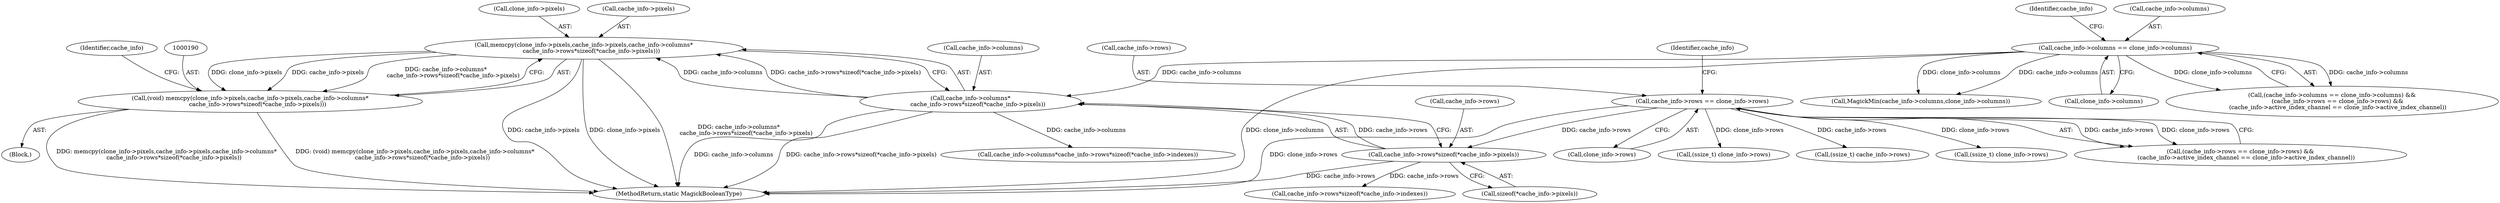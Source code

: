 digraph "0_ImageMagick_a54fe0e8600eaf3dc6fe717d3c0398001507f723@API" {
"1000191" [label="(Call,memcpy(clone_info->pixels,cache_info->pixels,cache_info->columns*\n        cache_info->rows*sizeof(*cache_info->pixels)))"];
"1000198" [label="(Call,cache_info->columns*\n        cache_info->rows*sizeof(*cache_info->pixels))"];
"1000166" [label="(Call,cache_info->columns == clone_info->columns)"];
"1000202" [label="(Call,cache_info->rows*sizeof(*cache_info->pixels))"];
"1000174" [label="(Call,cache_info->rows == clone_info->rows)"];
"1000189" [label="(Call,(void) memcpy(clone_info->pixels,cache_info->pixels,cache_info->columns*\n        cache_info->rows*sizeof(*cache_info->pixels)))"];
"1000199" [label="(Call,cache_info->columns)"];
"1000202" [label="(Call,cache_info->rows*sizeof(*cache_info->pixels))"];
"1000170" [label="(Call,clone_info->columns)"];
"1000166" [label="(Call,cache_info->columns == clone_info->columns)"];
"1000178" [label="(Call,clone_info->rows)"];
"1000174" [label="(Call,cache_info->rows == clone_info->rows)"];
"1000232" [label="(Call,cache_info->columns*cache_info->rows*sizeof(*cache_info->indexes))"];
"1000655" [label="(MethodReturn,static MagickBooleanType)"];
"1000189" [label="(Call,(void) memcpy(clone_info->pixels,cache_info->pixels,cache_info->columns*\n        cache_info->rows*sizeof(*cache_info->pixels)))"];
"1000275" [label="(Call,MagickMin(cache_info->columns,clone_info->columns))"];
"1000175" [label="(Call,cache_info->rows)"];
"1000215" [label="(Identifier,cache_info)"];
"1000191" [label="(Call,memcpy(clone_info->pixels,cache_info->pixels,cache_info->columns*\n        cache_info->rows*sizeof(*cache_info->pixels)))"];
"1000236" [label="(Call,cache_info->rows*sizeof(*cache_info->indexes))"];
"1000318" [label="(Call,(ssize_t) clone_info->rows)"];
"1000203" [label="(Call,cache_info->rows)"];
"1000296" [label="(Call,(ssize_t) cache_info->rows)"];
"1000176" [label="(Identifier,cache_info)"];
"1000188" [label="(Block,)"];
"1000165" [label="(Call,(cache_info->columns == clone_info->columns) &&\n      (cache_info->rows == clone_info->rows) &&\n      (cache_info->active_index_channel == clone_info->active_index_channel))"];
"1000192" [label="(Call,clone_info->pixels)"];
"1000500" [label="(Call,(ssize_t) clone_info->rows)"];
"1000183" [label="(Identifier,cache_info)"];
"1000167" [label="(Call,cache_info->columns)"];
"1000206" [label="(Call,sizeof(*cache_info->pixels))"];
"1000195" [label="(Call,cache_info->pixels)"];
"1000173" [label="(Call,(cache_info->rows == clone_info->rows) &&\n      (cache_info->active_index_channel == clone_info->active_index_channel))"];
"1000198" [label="(Call,cache_info->columns*\n        cache_info->rows*sizeof(*cache_info->pixels))"];
"1000191" -> "1000189"  [label="AST: "];
"1000191" -> "1000198"  [label="CFG: "];
"1000192" -> "1000191"  [label="AST: "];
"1000195" -> "1000191"  [label="AST: "];
"1000198" -> "1000191"  [label="AST: "];
"1000189" -> "1000191"  [label="CFG: "];
"1000191" -> "1000655"  [label="DDG: cache_info->pixels"];
"1000191" -> "1000655"  [label="DDG: clone_info->pixels"];
"1000191" -> "1000655"  [label="DDG: cache_info->columns*\n        cache_info->rows*sizeof(*cache_info->pixels)"];
"1000191" -> "1000189"  [label="DDG: clone_info->pixels"];
"1000191" -> "1000189"  [label="DDG: cache_info->pixels"];
"1000191" -> "1000189"  [label="DDG: cache_info->columns*\n        cache_info->rows*sizeof(*cache_info->pixels)"];
"1000198" -> "1000191"  [label="DDG: cache_info->columns"];
"1000198" -> "1000191"  [label="DDG: cache_info->rows*sizeof(*cache_info->pixels)"];
"1000198" -> "1000202"  [label="CFG: "];
"1000199" -> "1000198"  [label="AST: "];
"1000202" -> "1000198"  [label="AST: "];
"1000198" -> "1000655"  [label="DDG: cache_info->columns"];
"1000198" -> "1000655"  [label="DDG: cache_info->rows*sizeof(*cache_info->pixels)"];
"1000166" -> "1000198"  [label="DDG: cache_info->columns"];
"1000202" -> "1000198"  [label="DDG: cache_info->rows"];
"1000198" -> "1000232"  [label="DDG: cache_info->columns"];
"1000166" -> "1000165"  [label="AST: "];
"1000166" -> "1000170"  [label="CFG: "];
"1000167" -> "1000166"  [label="AST: "];
"1000170" -> "1000166"  [label="AST: "];
"1000176" -> "1000166"  [label="CFG: "];
"1000165" -> "1000166"  [label="CFG: "];
"1000166" -> "1000655"  [label="DDG: clone_info->columns"];
"1000166" -> "1000165"  [label="DDG: cache_info->columns"];
"1000166" -> "1000165"  [label="DDG: clone_info->columns"];
"1000166" -> "1000275"  [label="DDG: cache_info->columns"];
"1000166" -> "1000275"  [label="DDG: clone_info->columns"];
"1000202" -> "1000206"  [label="CFG: "];
"1000203" -> "1000202"  [label="AST: "];
"1000206" -> "1000202"  [label="AST: "];
"1000202" -> "1000655"  [label="DDG: cache_info->rows"];
"1000174" -> "1000202"  [label="DDG: cache_info->rows"];
"1000202" -> "1000236"  [label="DDG: cache_info->rows"];
"1000174" -> "1000173"  [label="AST: "];
"1000174" -> "1000178"  [label="CFG: "];
"1000175" -> "1000174"  [label="AST: "];
"1000178" -> "1000174"  [label="AST: "];
"1000183" -> "1000174"  [label="CFG: "];
"1000173" -> "1000174"  [label="CFG: "];
"1000174" -> "1000655"  [label="DDG: clone_info->rows"];
"1000174" -> "1000173"  [label="DDG: cache_info->rows"];
"1000174" -> "1000173"  [label="DDG: clone_info->rows"];
"1000174" -> "1000296"  [label="DDG: cache_info->rows"];
"1000174" -> "1000318"  [label="DDG: clone_info->rows"];
"1000174" -> "1000500"  [label="DDG: clone_info->rows"];
"1000189" -> "1000188"  [label="AST: "];
"1000190" -> "1000189"  [label="AST: "];
"1000215" -> "1000189"  [label="CFG: "];
"1000189" -> "1000655"  [label="DDG: (void) memcpy(clone_info->pixels,cache_info->pixels,cache_info->columns*\n        cache_info->rows*sizeof(*cache_info->pixels))"];
"1000189" -> "1000655"  [label="DDG: memcpy(clone_info->pixels,cache_info->pixels,cache_info->columns*\n        cache_info->rows*sizeof(*cache_info->pixels))"];
}
